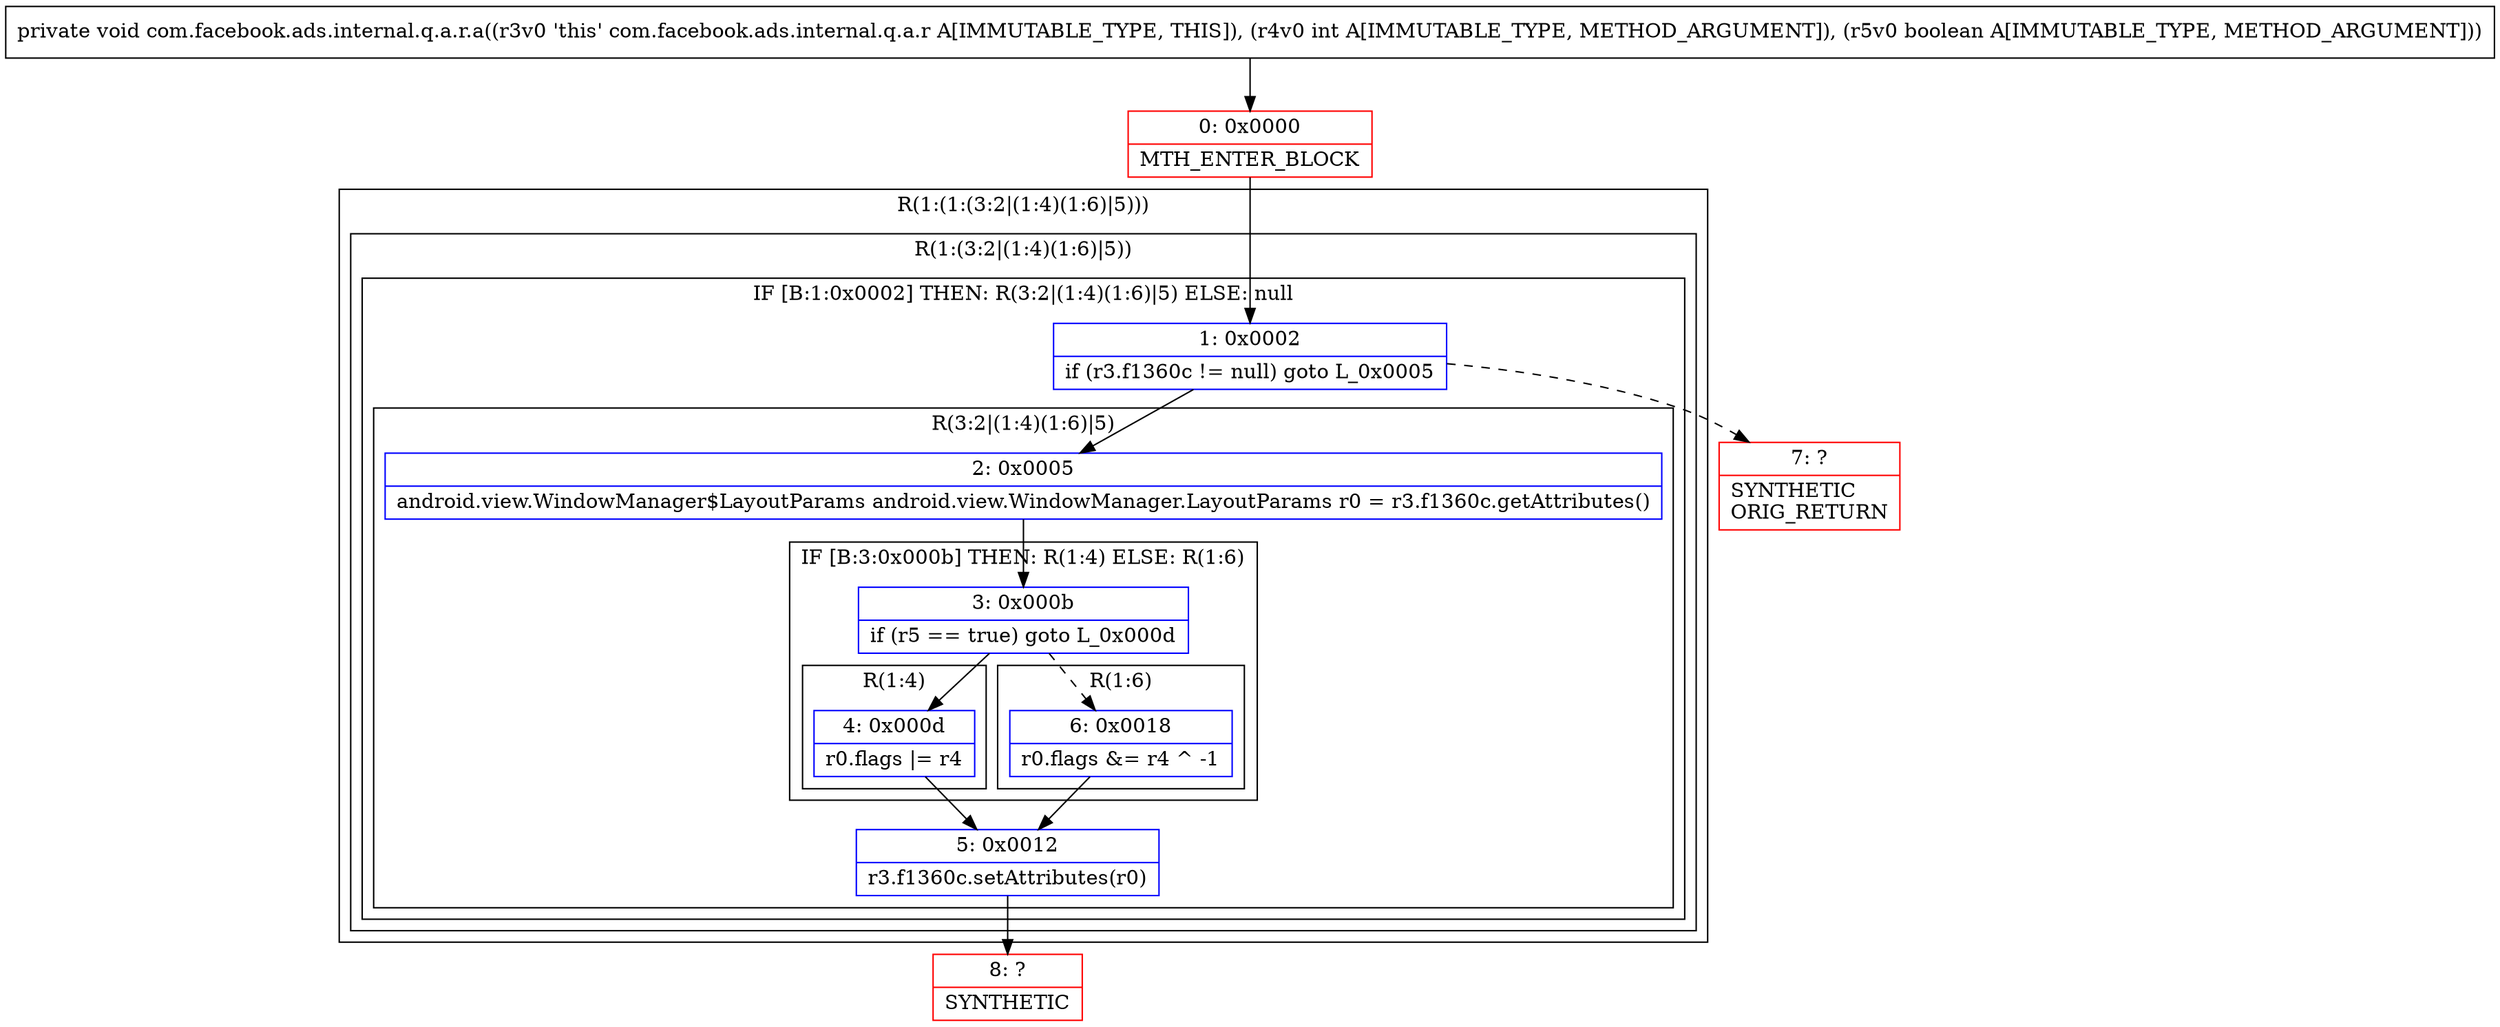 digraph "CFG forcom.facebook.ads.internal.q.a.r.a(IZ)V" {
subgraph cluster_Region_321496974 {
label = "R(1:(1:(3:2|(1:4)(1:6)|5)))";
node [shape=record,color=blue];
subgraph cluster_Region_608881207 {
label = "R(1:(3:2|(1:4)(1:6)|5))";
node [shape=record,color=blue];
subgraph cluster_IfRegion_1817768303 {
label = "IF [B:1:0x0002] THEN: R(3:2|(1:4)(1:6)|5) ELSE: null";
node [shape=record,color=blue];
Node_1 [shape=record,label="{1\:\ 0x0002|if (r3.f1360c != null) goto L_0x0005\l}"];
subgraph cluster_Region_527884466 {
label = "R(3:2|(1:4)(1:6)|5)";
node [shape=record,color=blue];
Node_2 [shape=record,label="{2\:\ 0x0005|android.view.WindowManager$LayoutParams android.view.WindowManager.LayoutParams r0 = r3.f1360c.getAttributes()\l}"];
subgraph cluster_IfRegion_1541371512 {
label = "IF [B:3:0x000b] THEN: R(1:4) ELSE: R(1:6)";
node [shape=record,color=blue];
Node_3 [shape=record,label="{3\:\ 0x000b|if (r5 == true) goto L_0x000d\l}"];
subgraph cluster_Region_881657445 {
label = "R(1:4)";
node [shape=record,color=blue];
Node_4 [shape=record,label="{4\:\ 0x000d|r0.flags \|= r4\l}"];
}
subgraph cluster_Region_2007258029 {
label = "R(1:6)";
node [shape=record,color=blue];
Node_6 [shape=record,label="{6\:\ 0x0018|r0.flags &= r4 ^ \-1\l}"];
}
}
Node_5 [shape=record,label="{5\:\ 0x0012|r3.f1360c.setAttributes(r0)\l}"];
}
}
}
}
Node_0 [shape=record,color=red,label="{0\:\ 0x0000|MTH_ENTER_BLOCK\l}"];
Node_7 [shape=record,color=red,label="{7\:\ ?|SYNTHETIC\lORIG_RETURN\l}"];
Node_8 [shape=record,color=red,label="{8\:\ ?|SYNTHETIC\l}"];
MethodNode[shape=record,label="{private void com.facebook.ads.internal.q.a.r.a((r3v0 'this' com.facebook.ads.internal.q.a.r A[IMMUTABLE_TYPE, THIS]), (r4v0 int A[IMMUTABLE_TYPE, METHOD_ARGUMENT]), (r5v0 boolean A[IMMUTABLE_TYPE, METHOD_ARGUMENT])) }"];
MethodNode -> Node_0;
Node_1 -> Node_2;
Node_1 -> Node_7[style=dashed];
Node_2 -> Node_3;
Node_3 -> Node_4;
Node_3 -> Node_6[style=dashed];
Node_4 -> Node_5;
Node_6 -> Node_5;
Node_5 -> Node_8;
Node_0 -> Node_1;
}

